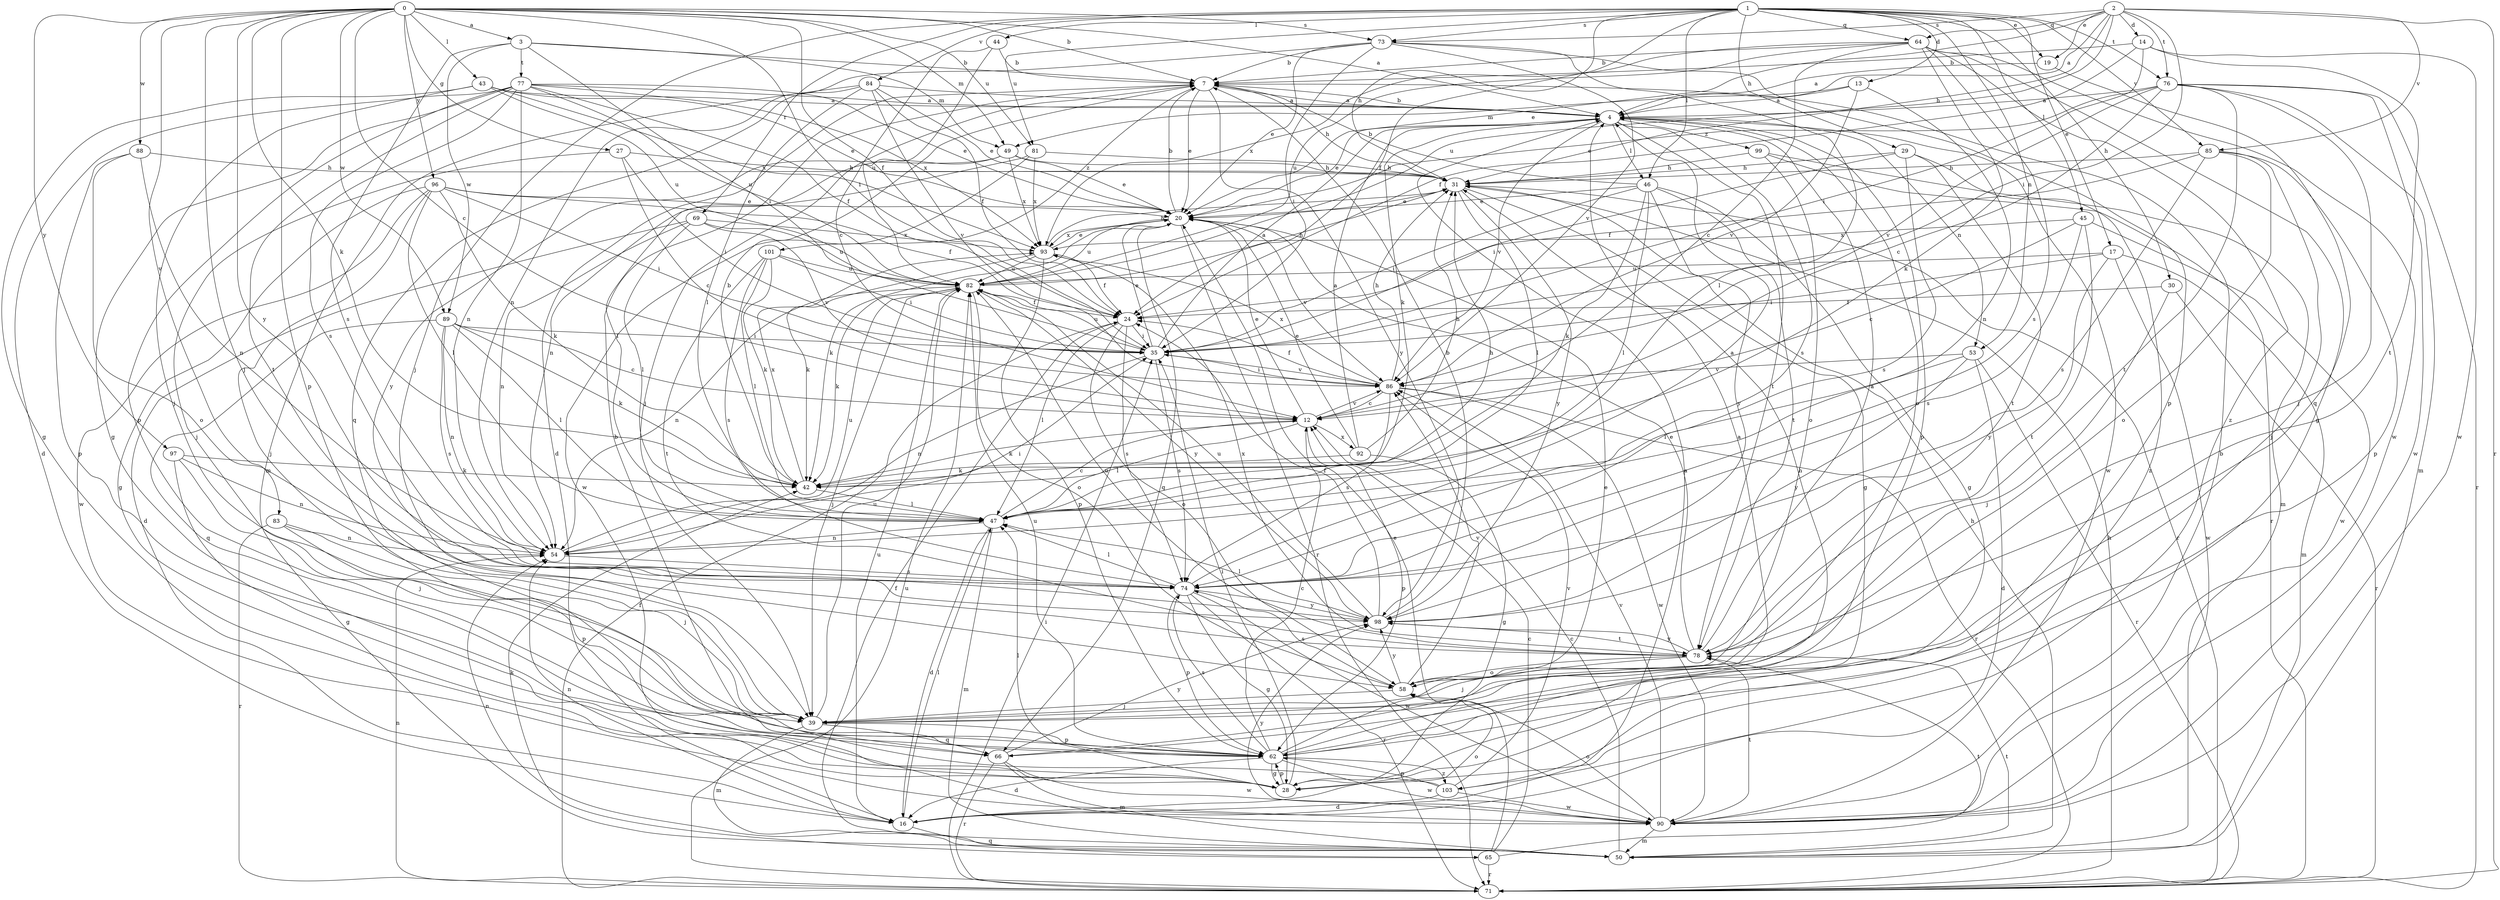 strict digraph  {
0;
1;
2;
3;
4;
7;
12;
13;
14;
16;
17;
19;
20;
24;
27;
28;
29;
30;
31;
35;
39;
42;
43;
44;
45;
46;
47;
49;
50;
53;
54;
58;
62;
64;
65;
66;
69;
71;
73;
74;
76;
77;
78;
81;
82;
83;
84;
85;
86;
88;
89;
90;
92;
93;
96;
97;
98;
99;
101;
103;
0 -> 3  [label=a];
0 -> 4  [label=a];
0 -> 7  [label=b];
0 -> 12  [label=c];
0 -> 24  [label=f];
0 -> 27  [label=g];
0 -> 35  [label=i];
0 -> 39  [label=j];
0 -> 42  [label=k];
0 -> 43  [label=l];
0 -> 49  [label=m];
0 -> 62  [label=p];
0 -> 73  [label=s];
0 -> 81  [label=u];
0 -> 83  [label=v];
0 -> 88  [label=w];
0 -> 89  [label=w];
0 -> 96  [label=y];
0 -> 97  [label=y];
0 -> 98  [label=y];
1 -> 13  [label=d];
1 -> 17  [label=e];
1 -> 19  [label=e];
1 -> 24  [label=f];
1 -> 29  [label=h];
1 -> 30  [label=h];
1 -> 31  [label=h];
1 -> 39  [label=j];
1 -> 44  [label=l];
1 -> 45  [label=l];
1 -> 46  [label=l];
1 -> 53  [label=n];
1 -> 64  [label=q];
1 -> 69  [label=r];
1 -> 73  [label=s];
1 -> 76  [label=t];
1 -> 81  [label=u];
1 -> 84  [label=v];
1 -> 85  [label=v];
2 -> 4  [label=a];
2 -> 14  [label=d];
2 -> 19  [label=e];
2 -> 20  [label=e];
2 -> 31  [label=h];
2 -> 35  [label=i];
2 -> 64  [label=q];
2 -> 71  [label=r];
2 -> 73  [label=s];
2 -> 76  [label=t];
2 -> 82  [label=u];
2 -> 85  [label=v];
3 -> 7  [label=b];
3 -> 35  [label=i];
3 -> 49  [label=m];
3 -> 74  [label=s];
3 -> 77  [label=t];
3 -> 89  [label=w];
4 -> 7  [label=b];
4 -> 20  [label=e];
4 -> 42  [label=k];
4 -> 46  [label=l];
4 -> 53  [label=n];
4 -> 58  [label=o];
4 -> 62  [label=p];
4 -> 74  [label=s];
4 -> 78  [label=t];
4 -> 86  [label=v];
4 -> 90  [label=w];
4 -> 99  [label=z];
7 -> 4  [label=a];
7 -> 16  [label=d];
7 -> 20  [label=e];
7 -> 31  [label=h];
7 -> 39  [label=j];
7 -> 98  [label=y];
7 -> 101  [label=z];
12 -> 20  [label=e];
12 -> 42  [label=k];
12 -> 47  [label=l];
12 -> 62  [label=p];
12 -> 86  [label=v];
12 -> 92  [label=x];
13 -> 4  [label=a];
13 -> 49  [label=m];
13 -> 54  [label=n];
13 -> 86  [label=v];
14 -> 7  [label=b];
14 -> 24  [label=f];
14 -> 35  [label=i];
14 -> 78  [label=t];
14 -> 90  [label=w];
16 -> 4  [label=a];
16 -> 47  [label=l];
16 -> 54  [label=n];
16 -> 58  [label=o];
16 -> 65  [label=q];
16 -> 82  [label=u];
17 -> 35  [label=i];
17 -> 50  [label=m];
17 -> 82  [label=u];
17 -> 90  [label=w];
17 -> 98  [label=y];
19 -> 4  [label=a];
19 -> 66  [label=q];
20 -> 7  [label=b];
20 -> 42  [label=k];
20 -> 66  [label=q];
20 -> 71  [label=r];
20 -> 82  [label=u];
20 -> 86  [label=v];
20 -> 93  [label=x];
24 -> 35  [label=i];
24 -> 47  [label=l];
24 -> 58  [label=o];
24 -> 74  [label=s];
27 -> 12  [label=c];
27 -> 31  [label=h];
27 -> 35  [label=i];
27 -> 39  [label=j];
28 -> 35  [label=i];
28 -> 47  [label=l];
28 -> 62  [label=p];
29 -> 31  [label=h];
29 -> 35  [label=i];
29 -> 74  [label=s];
29 -> 78  [label=t];
29 -> 103  [label=z];
30 -> 24  [label=f];
30 -> 39  [label=j];
30 -> 71  [label=r];
31 -> 20  [label=e];
31 -> 28  [label=g];
31 -> 47  [label=l];
31 -> 71  [label=r];
31 -> 98  [label=y];
35 -> 4  [label=a];
35 -> 20  [label=e];
35 -> 54  [label=n];
35 -> 74  [label=s];
35 -> 82  [label=u];
35 -> 86  [label=v];
39 -> 50  [label=m];
39 -> 62  [label=p];
39 -> 66  [label=q];
39 -> 82  [label=u];
42 -> 7  [label=b];
42 -> 47  [label=l];
42 -> 93  [label=x];
43 -> 4  [label=a];
43 -> 20  [label=e];
43 -> 28  [label=g];
43 -> 39  [label=j];
43 -> 82  [label=u];
43 -> 93  [label=x];
44 -> 7  [label=b];
44 -> 12  [label=c];
44 -> 82  [label=u];
45 -> 12  [label=c];
45 -> 74  [label=s];
45 -> 78  [label=t];
45 -> 90  [label=w];
45 -> 93  [label=x];
46 -> 7  [label=b];
46 -> 20  [label=e];
46 -> 28  [label=g];
46 -> 35  [label=i];
46 -> 42  [label=k];
46 -> 47  [label=l];
46 -> 78  [label=t];
46 -> 98  [label=y];
47 -> 12  [label=c];
47 -> 16  [label=d];
47 -> 31  [label=h];
47 -> 50  [label=m];
47 -> 54  [label=n];
49 -> 20  [label=e];
49 -> 31  [label=h];
49 -> 47  [label=l];
49 -> 93  [label=x];
49 -> 98  [label=y];
50 -> 12  [label=c];
50 -> 24  [label=f];
50 -> 31  [label=h];
50 -> 54  [label=n];
50 -> 78  [label=t];
53 -> 16  [label=d];
53 -> 47  [label=l];
53 -> 71  [label=r];
53 -> 86  [label=v];
53 -> 98  [label=y];
54 -> 35  [label=i];
54 -> 74  [label=s];
54 -> 82  [label=u];
58 -> 39  [label=j];
58 -> 74  [label=s];
58 -> 86  [label=v];
58 -> 98  [label=y];
62 -> 12  [label=c];
62 -> 16  [label=d];
62 -> 20  [label=e];
62 -> 28  [label=g];
62 -> 31  [label=h];
62 -> 74  [label=s];
62 -> 82  [label=u];
62 -> 90  [label=w];
62 -> 103  [label=z];
64 -> 7  [label=b];
64 -> 12  [label=c];
64 -> 28  [label=g];
64 -> 42  [label=k];
64 -> 74  [label=s];
64 -> 82  [label=u];
64 -> 90  [label=w];
64 -> 93  [label=x];
64 -> 103  [label=z];
65 -> 12  [label=c];
65 -> 20  [label=e];
65 -> 42  [label=k];
65 -> 71  [label=r];
65 -> 78  [label=t];
66 -> 4  [label=a];
66 -> 50  [label=m];
66 -> 71  [label=r];
66 -> 90  [label=w];
66 -> 98  [label=y];
69 -> 16  [label=d];
69 -> 47  [label=l];
69 -> 54  [label=n];
69 -> 82  [label=u];
69 -> 86  [label=v];
69 -> 93  [label=x];
71 -> 24  [label=f];
71 -> 31  [label=h];
71 -> 35  [label=i];
71 -> 54  [label=n];
71 -> 82  [label=u];
73 -> 7  [label=b];
73 -> 20  [label=e];
73 -> 35  [label=i];
73 -> 47  [label=l];
73 -> 54  [label=n];
73 -> 62  [label=p];
73 -> 86  [label=v];
74 -> 4  [label=a];
74 -> 28  [label=g];
74 -> 47  [label=l];
74 -> 62  [label=p];
74 -> 71  [label=r];
74 -> 90  [label=w];
74 -> 98  [label=y];
76 -> 4  [label=a];
76 -> 12  [label=c];
76 -> 20  [label=e];
76 -> 39  [label=j];
76 -> 50  [label=m];
76 -> 71  [label=r];
76 -> 78  [label=t];
76 -> 86  [label=v];
76 -> 90  [label=w];
77 -> 4  [label=a];
77 -> 16  [label=d];
77 -> 20  [label=e];
77 -> 24  [label=f];
77 -> 28  [label=g];
77 -> 54  [label=n];
77 -> 62  [label=p];
77 -> 74  [label=s];
77 -> 78  [label=t];
77 -> 82  [label=u];
77 -> 93  [label=x];
78 -> 4  [label=a];
78 -> 20  [label=e];
78 -> 39  [label=j];
78 -> 58  [label=o];
78 -> 82  [label=u];
78 -> 93  [label=x];
78 -> 98  [label=y];
81 -> 31  [label=h];
81 -> 54  [label=n];
81 -> 90  [label=w];
81 -> 93  [label=x];
82 -> 24  [label=f];
82 -> 31  [label=h];
82 -> 39  [label=j];
82 -> 42  [label=k];
82 -> 54  [label=n];
82 -> 58  [label=o];
82 -> 98  [label=y];
83 -> 39  [label=j];
83 -> 54  [label=n];
83 -> 62  [label=p];
83 -> 71  [label=r];
84 -> 4  [label=a];
84 -> 20  [label=e];
84 -> 24  [label=f];
84 -> 47  [label=l];
84 -> 50  [label=m];
84 -> 66  [label=q];
84 -> 86  [label=v];
85 -> 24  [label=f];
85 -> 31  [label=h];
85 -> 39  [label=j];
85 -> 58  [label=o];
85 -> 62  [label=p];
85 -> 74  [label=s];
86 -> 12  [label=c];
86 -> 24  [label=f];
86 -> 31  [label=h];
86 -> 35  [label=i];
86 -> 71  [label=r];
86 -> 74  [label=s];
86 -> 90  [label=w];
86 -> 93  [label=x];
88 -> 31  [label=h];
88 -> 54  [label=n];
88 -> 58  [label=o];
88 -> 62  [label=p];
89 -> 12  [label=c];
89 -> 35  [label=i];
89 -> 42  [label=k];
89 -> 47  [label=l];
89 -> 54  [label=n];
89 -> 66  [label=q];
89 -> 74  [label=s];
90 -> 7  [label=b];
90 -> 50  [label=m];
90 -> 58  [label=o];
90 -> 78  [label=t];
90 -> 86  [label=v];
90 -> 98  [label=y];
92 -> 4  [label=a];
92 -> 20  [label=e];
92 -> 28  [label=g];
92 -> 31  [label=h];
92 -> 42  [label=k];
93 -> 20  [label=e];
93 -> 24  [label=f];
93 -> 31  [label=h];
93 -> 42  [label=k];
93 -> 62  [label=p];
93 -> 82  [label=u];
96 -> 20  [label=e];
96 -> 24  [label=f];
96 -> 28  [label=g];
96 -> 35  [label=i];
96 -> 39  [label=j];
96 -> 42  [label=k];
96 -> 47  [label=l];
96 -> 90  [label=w];
97 -> 28  [label=g];
97 -> 39  [label=j];
97 -> 42  [label=k];
97 -> 54  [label=n];
98 -> 7  [label=b];
98 -> 24  [label=f];
98 -> 47  [label=l];
98 -> 78  [label=t];
98 -> 82  [label=u];
99 -> 31  [label=h];
99 -> 50  [label=m];
99 -> 58  [label=o];
99 -> 71  [label=r];
101 -> 35  [label=i];
101 -> 42  [label=k];
101 -> 47  [label=l];
101 -> 74  [label=s];
101 -> 78  [label=t];
101 -> 82  [label=u];
103 -> 7  [label=b];
103 -> 16  [label=d];
103 -> 62  [label=p];
103 -> 86  [label=v];
103 -> 90  [label=w];
}
